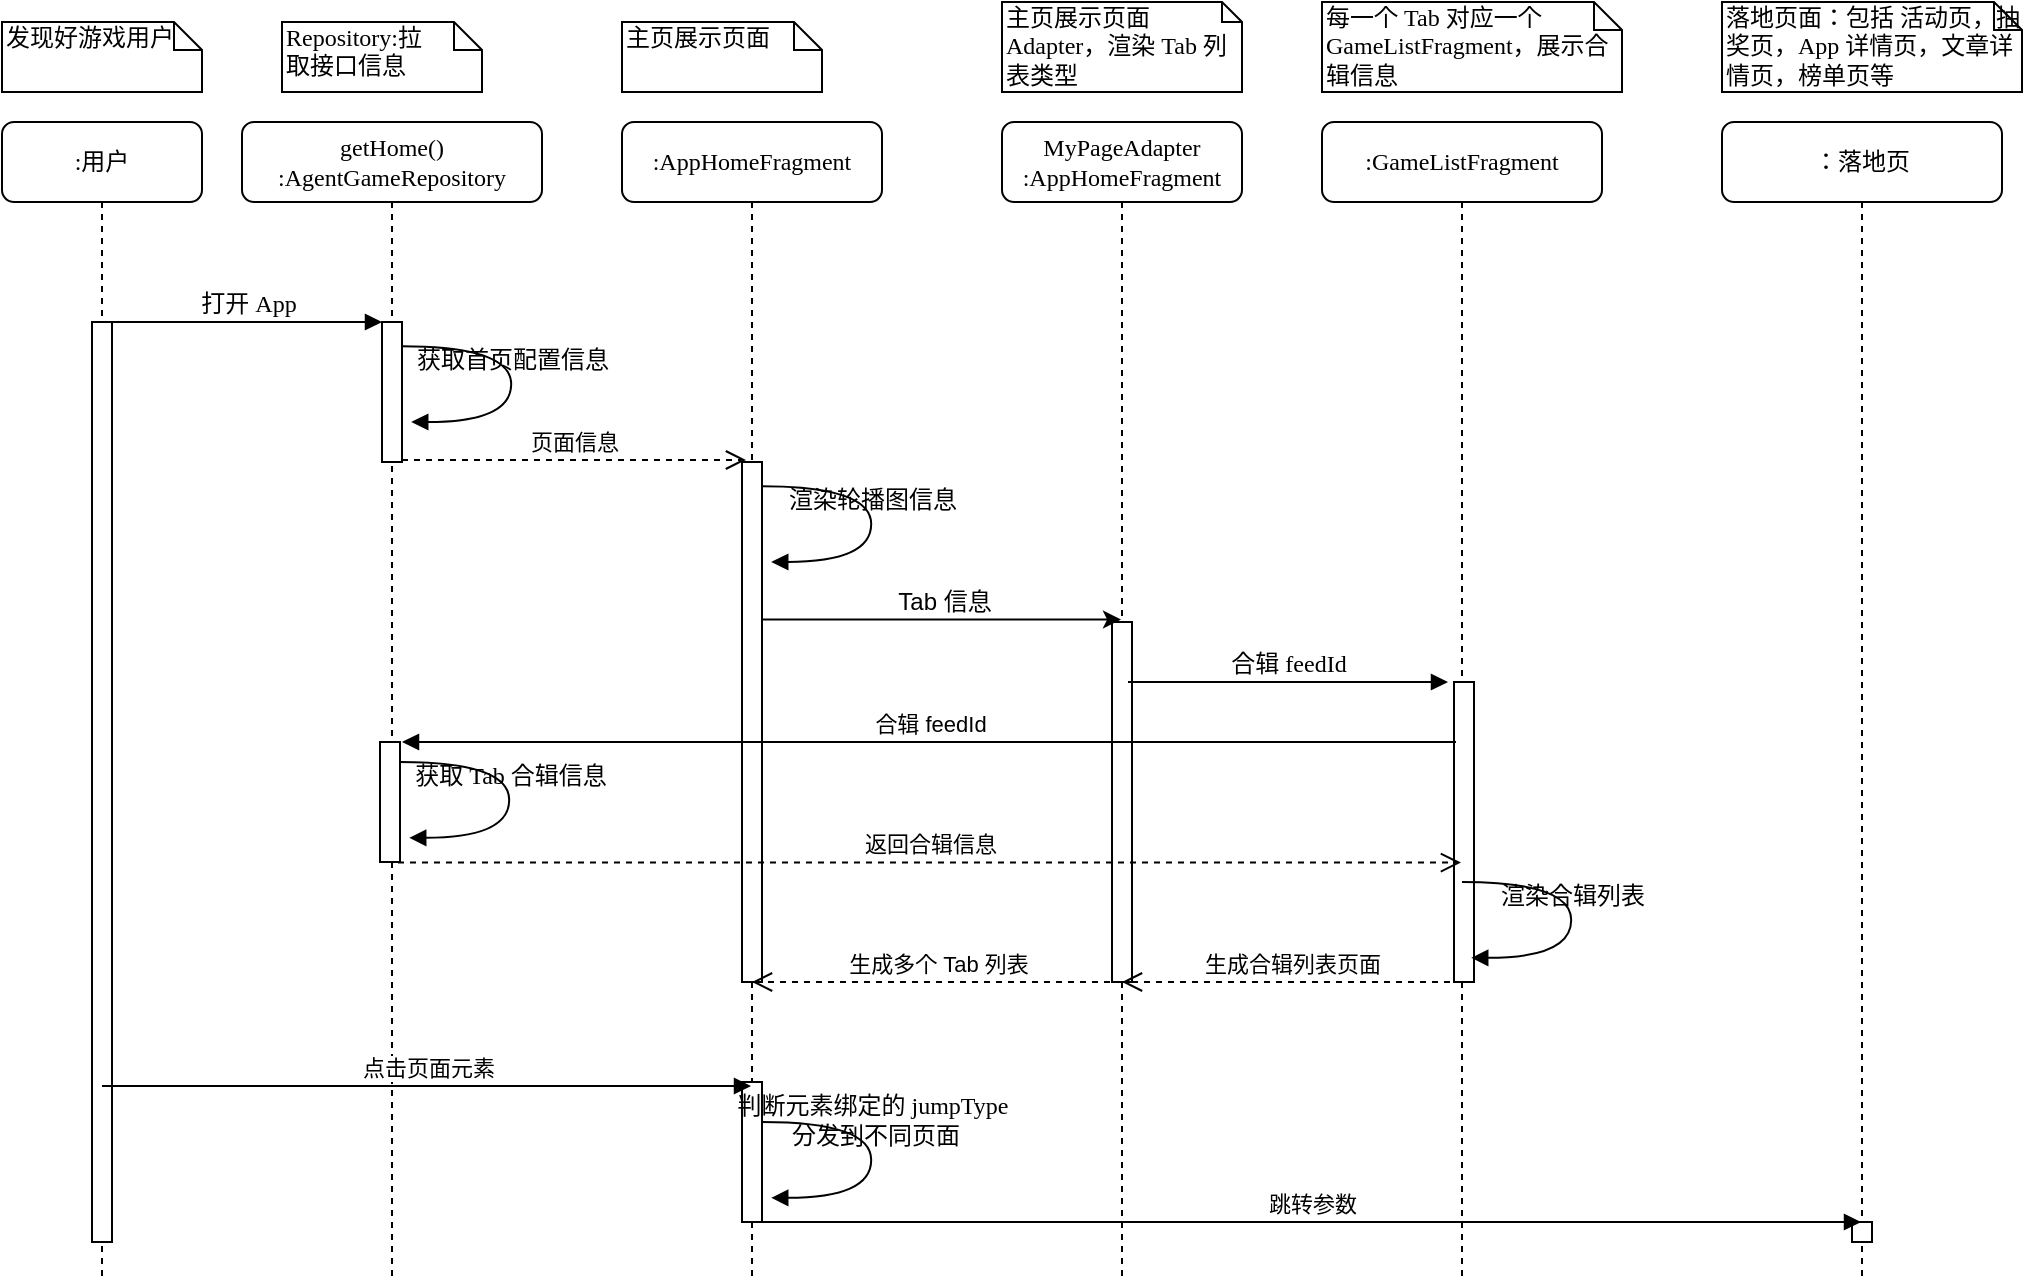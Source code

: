 <mxfile version="14.2.7" type="github">
  <diagram name="Page-1" id="13e1069c-82ec-6db2-03f1-153e76fe0fe0">
    <mxGraphModel dx="1422" dy="762" grid="0" gridSize="10" guides="1" tooltips="1" connect="1" arrows="1" fold="1" page="1" pageScale="1" pageWidth="4681" pageHeight="3300" background="#ffffff" math="0" shadow="0">
      <root>
        <mxCell id="0" />
        <mxCell id="1" parent="0" />
        <mxCell id="7baba1c4bc27f4b0-2" value="getHome()&lt;br&gt;:AgentGameRepository" style="shape=umlLifeline;perimeter=lifelinePerimeter;whiteSpace=wrap;html=1;container=1;collapsible=0;recursiveResize=0;outlineConnect=0;rounded=1;shadow=0;comic=0;labelBackgroundColor=none;strokeWidth=1;fontFamily=Verdana;fontSize=12;align=center;" parent="1" vertex="1">
          <mxGeometry x="220" y="80" width="150" height="580" as="geometry" />
        </mxCell>
        <mxCell id="7baba1c4bc27f4b0-10" value="" style="html=1;points=[];perimeter=orthogonalPerimeter;rounded=0;shadow=0;comic=0;labelBackgroundColor=none;strokeWidth=1;fontFamily=Verdana;fontSize=12;align=center;" parent="7baba1c4bc27f4b0-2" vertex="1">
          <mxGeometry x="70" y="100" width="10" height="70" as="geometry" />
        </mxCell>
        <mxCell id="7baba1c4bc27f4b0-7" value=":GameListFragment" style="shape=umlLifeline;perimeter=lifelinePerimeter;whiteSpace=wrap;html=1;container=1;collapsible=0;recursiveResize=0;outlineConnect=0;rounded=1;shadow=0;comic=0;labelBackgroundColor=none;strokeWidth=1;fontFamily=Verdana;fontSize=12;align=center;" parent="1" vertex="1">
          <mxGeometry x="760" y="80" width="140" height="580" as="geometry" />
        </mxCell>
        <mxCell id="0LGsHGUQho07r74BYmYu-15" value="" style="html=1;points=[];perimeter=orthogonalPerimeter;rounded=0;shadow=0;comic=0;labelBackgroundColor=none;strokeWidth=1;fontFamily=Verdana;fontSize=12;align=center;" vertex="1" parent="7baba1c4bc27f4b0-7">
          <mxGeometry x="66" y="280" width="10" height="150" as="geometry" />
        </mxCell>
        <mxCell id="7baba1c4bc27f4b0-8" value=":用户" style="shape=umlLifeline;perimeter=lifelinePerimeter;whiteSpace=wrap;html=1;container=1;collapsible=0;recursiveResize=0;outlineConnect=0;rounded=1;shadow=0;comic=0;labelBackgroundColor=none;strokeWidth=1;fontFamily=Verdana;fontSize=12;align=center;" parent="1" vertex="1">
          <mxGeometry x="100" y="80" width="100" height="580" as="geometry" />
        </mxCell>
        <mxCell id="7baba1c4bc27f4b0-9" value="" style="html=1;points=[];perimeter=orthogonalPerimeter;rounded=0;shadow=0;comic=0;labelBackgroundColor=none;strokeWidth=1;fontFamily=Verdana;fontSize=12;align=center;" parent="7baba1c4bc27f4b0-8" vertex="1">
          <mxGeometry x="45" y="100" width="10" height="460" as="geometry" />
        </mxCell>
        <mxCell id="7baba1c4bc27f4b0-11" value="打开 App" style="html=1;verticalAlign=bottom;endArrow=block;entryX=0;entryY=0;labelBackgroundColor=none;fontFamily=Verdana;fontSize=12;edgeStyle=elbowEdgeStyle;elbow=vertical;" parent="1" source="7baba1c4bc27f4b0-9" target="7baba1c4bc27f4b0-10" edge="1">
          <mxGeometry relative="1" as="geometry">
            <mxPoint x="220" y="190" as="sourcePoint" />
            <Array as="points">
              <mxPoint x="190" y="180" />
              <mxPoint x="180" y="190" />
            </Array>
          </mxGeometry>
        </mxCell>
        <mxCell id="7baba1c4bc27f4b0-40" value="发现好游戏用户" style="shape=note;whiteSpace=wrap;html=1;size=14;verticalAlign=top;align=left;spacingTop=-6;rounded=0;shadow=0;comic=0;labelBackgroundColor=none;strokeWidth=1;fontFamily=Verdana;fontSize=12" parent="1" vertex="1">
          <mxGeometry x="100" y="30" width="100" height="35" as="geometry" />
        </mxCell>
        <mxCell id="7baba1c4bc27f4b0-41" value="Repository:拉&lt;br&gt;取接口信息" style="shape=note;whiteSpace=wrap;html=1;size=14;verticalAlign=top;align=left;spacingTop=-6;rounded=0;shadow=0;comic=0;labelBackgroundColor=none;strokeWidth=1;fontFamily=Verdana;fontSize=12" parent="1" vertex="1">
          <mxGeometry x="240" y="30" width="100" height="35" as="geometry" />
        </mxCell>
        <mxCell id="7baba1c4bc27f4b0-46" value="每一个 Tab 对应一个 GameListFragment，展示合辑信息" style="shape=note;whiteSpace=wrap;html=1;size=14;verticalAlign=top;align=left;spacingTop=-6;rounded=0;shadow=0;comic=0;labelBackgroundColor=none;strokeWidth=1;fontFamily=Verdana;fontSize=12" parent="1" vertex="1">
          <mxGeometry x="760" y="20" width="150" height="45" as="geometry" />
        </mxCell>
        <mxCell id="0LGsHGUQho07r74BYmYu-1" value="获取首页配置信息&lt;br&gt;" style="html=1;verticalAlign=bottom;endArrow=block;labelBackgroundColor=none;fontFamily=Verdana;fontSize=12;elbow=vertical;edgeStyle=orthogonalEdgeStyle;curved=1;entryX=1;entryY=0.286;entryPerimeter=0;exitX=1.038;exitY=0.345;exitPerimeter=0;" edge="1" parent="1">
          <mxGeometry relative="1" as="geometry">
            <mxPoint x="300.0" y="192.08" as="sourcePoint" />
            <mxPoint x="304.62" y="230" as="targetPoint" />
            <Array as="points">
              <mxPoint x="354.62" y="191.98" />
              <mxPoint x="354.62" y="229.98" />
            </Array>
          </mxGeometry>
        </mxCell>
        <mxCell id="0LGsHGUQho07r74BYmYu-2" value=":AppHomeFragment" style="shape=umlLifeline;perimeter=lifelinePerimeter;whiteSpace=wrap;html=1;container=1;collapsible=0;recursiveResize=0;outlineConnect=0;rounded=1;shadow=0;comic=0;labelBackgroundColor=none;strokeWidth=1;fontFamily=Verdana;fontSize=12;align=center;" vertex="1" parent="1">
          <mxGeometry x="410" y="80" width="130" height="580" as="geometry" />
        </mxCell>
        <mxCell id="0LGsHGUQho07r74BYmYu-3" value="" style="html=1;points=[];perimeter=orthogonalPerimeter;rounded=0;shadow=0;comic=0;labelBackgroundColor=none;strokeWidth=1;fontFamily=Verdana;fontSize=12;align=center;" vertex="1" parent="0LGsHGUQho07r74BYmYu-2">
          <mxGeometry x="60" y="170" width="10" height="260" as="geometry" />
        </mxCell>
        <mxCell id="0LGsHGUQho07r74BYmYu-28" value="" style="html=1;points=[];perimeter=orthogonalPerimeter;" vertex="1" parent="0LGsHGUQho07r74BYmYu-2">
          <mxGeometry x="60" y="480" width="10" height="70" as="geometry" />
        </mxCell>
        <mxCell id="0LGsHGUQho07r74BYmYu-4" value="主页展示页面" style="shape=note;whiteSpace=wrap;html=1;size=14;verticalAlign=top;align=left;spacingTop=-6;rounded=0;shadow=0;comic=0;labelBackgroundColor=none;strokeWidth=1;fontFamily=Verdana;fontSize=12" vertex="1" parent="1">
          <mxGeometry x="410" y="30" width="100" height="35" as="geometry" />
        </mxCell>
        <mxCell id="0LGsHGUQho07r74BYmYu-6" value="渲染轮播图信息" style="html=1;verticalAlign=bottom;endArrow=block;labelBackgroundColor=none;fontFamily=Verdana;fontSize=12;elbow=vertical;edgeStyle=orthogonalEdgeStyle;curved=1;entryX=1;entryY=0.286;entryPerimeter=0;exitX=1.038;exitY=0.345;exitPerimeter=0;" edge="1" parent="1">
          <mxGeometry relative="1" as="geometry">
            <mxPoint x="480.0" y="262.08" as="sourcePoint" />
            <mxPoint x="484.62" y="300" as="targetPoint" />
            <Array as="points">
              <mxPoint x="534.62" y="261.98" />
              <mxPoint x="534.62" y="299.98" />
            </Array>
          </mxGeometry>
        </mxCell>
        <mxCell id="0LGsHGUQho07r74BYmYu-8" value="MyPageAdapter&lt;br&gt;:AppHomeFragment" style="shape=umlLifeline;perimeter=lifelinePerimeter;whiteSpace=wrap;html=1;container=1;collapsible=0;recursiveResize=0;outlineConnect=0;rounded=1;shadow=0;comic=0;labelBackgroundColor=none;strokeWidth=1;fontFamily=Verdana;fontSize=12;align=center;" vertex="1" parent="1">
          <mxGeometry x="600" y="80" width="120" height="580" as="geometry" />
        </mxCell>
        <mxCell id="0LGsHGUQho07r74BYmYu-9" value="" style="html=1;points=[];perimeter=orthogonalPerimeter;rounded=0;shadow=0;comic=0;labelBackgroundColor=none;strokeWidth=1;fontFamily=Verdana;fontSize=12;align=center;" vertex="1" parent="0LGsHGUQho07r74BYmYu-8">
          <mxGeometry x="55" y="250" width="10" height="180" as="geometry" />
        </mxCell>
        <mxCell id="0LGsHGUQho07r74BYmYu-10" value="主页展示页面 Adapter，渲染 Tab 列表类型" style="shape=note;whiteSpace=wrap;html=1;size=10;verticalAlign=top;align=left;spacingTop=-6;rounded=0;shadow=0;comic=0;labelBackgroundColor=none;strokeWidth=1;fontFamily=Verdana;fontSize=12" vertex="1" parent="1">
          <mxGeometry x="600" y="20" width="120" height="45" as="geometry" />
        </mxCell>
        <mxCell id="0LGsHGUQho07r74BYmYu-13" value="" style="endArrow=classic;html=1;exitX=1;exitY=0.395;exitDx=0;exitDy=0;exitPerimeter=0;" edge="1" parent="1">
          <mxGeometry width="50" height="50" relative="1" as="geometry">
            <mxPoint x="480" y="328.8" as="sourcePoint" />
            <mxPoint x="659.5" y="328.8" as="targetPoint" />
          </mxGeometry>
        </mxCell>
        <mxCell id="0LGsHGUQho07r74BYmYu-14" value="Tab 信息" style="text;html=1;align=center;verticalAlign=middle;resizable=0;points=[];autosize=1;" vertex="1" parent="1">
          <mxGeometry x="542" y="311" width="57" height="18" as="geometry" />
        </mxCell>
        <mxCell id="0LGsHGUQho07r74BYmYu-16" value="合辑 feedId" style="html=1;verticalAlign=bottom;endArrow=block;labelBackgroundColor=none;fontFamily=Verdana;fontSize=12;edgeStyle=elbowEdgeStyle;elbow=vertical;" edge="1" parent="1">
          <mxGeometry relative="1" as="geometry">
            <mxPoint x="663" y="360" as="sourcePoint" />
            <Array as="points" />
            <mxPoint x="823" y="360" as="targetPoint" />
          </mxGeometry>
        </mxCell>
        <mxCell id="0LGsHGUQho07r74BYmYu-19" value="页面信息" style="html=1;verticalAlign=bottom;endArrow=open;dashed=1;endSize=8;entryX=0.2;entryY=-0.015;entryDx=0;entryDy=0;entryPerimeter=0;" edge="1" parent="1">
          <mxGeometry relative="1" as="geometry">
            <mxPoint x="300" y="249" as="sourcePoint" />
            <mxPoint x="472" y="249" as="targetPoint" />
          </mxGeometry>
        </mxCell>
        <mxCell id="0LGsHGUQho07r74BYmYu-20" value="合辑 feedId" style="html=1;verticalAlign=bottom;endArrow=block;exitX=0.1;exitY=0.2;exitDx=0;exitDy=0;exitPerimeter=0;" edge="1" parent="1" source="0LGsHGUQho07r74BYmYu-15">
          <mxGeometry width="80" relative="1" as="geometry">
            <mxPoint x="350" y="530" as="sourcePoint" />
            <mxPoint x="300" y="390" as="targetPoint" />
          </mxGeometry>
        </mxCell>
        <mxCell id="0LGsHGUQho07r74BYmYu-21" value="" style="html=1;points=[];perimeter=orthogonalPerimeter;" vertex="1" parent="1">
          <mxGeometry x="289" y="390" width="10" height="60" as="geometry" />
        </mxCell>
        <mxCell id="0LGsHGUQho07r74BYmYu-23" value="获取 Tab 合辑信息&lt;br&gt;" style="html=1;verticalAlign=bottom;endArrow=block;labelBackgroundColor=none;fontFamily=Verdana;fontSize=12;elbow=vertical;edgeStyle=orthogonalEdgeStyle;curved=1;entryX=1;entryY=0.286;entryPerimeter=0;exitX=1.038;exitY=0.345;exitPerimeter=0;" edge="1" parent="1">
          <mxGeometry relative="1" as="geometry">
            <mxPoint x="299" y="400.0" as="sourcePoint" />
            <mxPoint x="303.62" y="437.92" as="targetPoint" />
            <Array as="points">
              <mxPoint x="353.62" y="399.9" />
              <mxPoint x="353.62" y="437.9" />
            </Array>
          </mxGeometry>
        </mxCell>
        <mxCell id="0LGsHGUQho07r74BYmYu-24" value="返回合辑信息" style="html=1;verticalAlign=bottom;endArrow=open;dashed=1;endSize=8;exitX=0.9;exitY=0.738;exitDx=0;exitDy=0;exitPerimeter=0;" edge="1" parent="1">
          <mxGeometry relative="1" as="geometry">
            <mxPoint x="298" y="450.28" as="sourcePoint" />
            <mxPoint x="829.5" y="450.28" as="targetPoint" />
          </mxGeometry>
        </mxCell>
        <mxCell id="0LGsHGUQho07r74BYmYu-25" value="渲染合辑列表" style="html=1;verticalAlign=bottom;endArrow=block;labelBackgroundColor=none;fontFamily=Verdana;fontSize=12;elbow=vertical;edgeStyle=orthogonalEdgeStyle;curved=1;entryX=1;entryY=0.286;entryPerimeter=0;exitX=1.038;exitY=0.345;exitPerimeter=0;" edge="1" parent="1">
          <mxGeometry relative="1" as="geometry">
            <mxPoint x="830" y="460.0" as="sourcePoint" />
            <mxPoint x="834.62" y="497.92" as="targetPoint" />
            <Array as="points">
              <mxPoint x="884.62" y="459.9" />
              <mxPoint x="884.62" y="497.9" />
            </Array>
          </mxGeometry>
        </mxCell>
        <mxCell id="0LGsHGUQho07r74BYmYu-26" value="生成合辑列表页面" style="html=1;verticalAlign=bottom;endArrow=open;dashed=1;endSize=8;" edge="1" parent="1" target="0LGsHGUQho07r74BYmYu-8">
          <mxGeometry relative="1" as="geometry">
            <mxPoint x="830" y="510" as="sourcePoint" />
            <mxPoint x="750" y="510" as="targetPoint" />
          </mxGeometry>
        </mxCell>
        <mxCell id="0LGsHGUQho07r74BYmYu-27" value="生成多个 Tab 列表" style="html=1;verticalAlign=bottom;endArrow=open;dashed=1;endSize=8;" edge="1" parent="1" target="0LGsHGUQho07r74BYmYu-2">
          <mxGeometry relative="1" as="geometry">
            <mxPoint x="660" y="510" as="sourcePoint" />
            <mxPoint x="580" y="510" as="targetPoint" />
          </mxGeometry>
        </mxCell>
        <mxCell id="0LGsHGUQho07r74BYmYu-29" value="点击页面元素" style="html=1;verticalAlign=bottom;endArrow=block;" edge="1" parent="1">
          <mxGeometry width="80" relative="1" as="geometry">
            <mxPoint x="150" y="562" as="sourcePoint" />
            <mxPoint x="474.5" y="562" as="targetPoint" />
          </mxGeometry>
        </mxCell>
        <mxCell id="0LGsHGUQho07r74BYmYu-30" value="：落地页" style="shape=umlLifeline;perimeter=lifelinePerimeter;whiteSpace=wrap;html=1;container=1;collapsible=0;recursiveResize=0;outlineConnect=0;rounded=1;shadow=0;comic=0;labelBackgroundColor=none;strokeWidth=1;fontFamily=Verdana;fontSize=12;align=center;" vertex="1" parent="1">
          <mxGeometry x="960" y="80" width="140" height="580" as="geometry" />
        </mxCell>
        <mxCell id="0LGsHGUQho07r74BYmYu-32" value="落地页面：包括 活动页，抽奖页，App 详情页，文章详情页，榜单页等" style="shape=note;whiteSpace=wrap;html=1;size=14;verticalAlign=top;align=left;spacingTop=-6;rounded=0;shadow=0;comic=0;labelBackgroundColor=none;strokeWidth=1;fontFamily=Verdana;fontSize=12" vertex="1" parent="1">
          <mxGeometry x="960" y="20" width="150" height="45" as="geometry" />
        </mxCell>
        <mxCell id="0LGsHGUQho07r74BYmYu-33" value="判断元素绑定的 jumpType&lt;br&gt;&amp;nbsp;分发到不同页面" style="html=1;verticalAlign=bottom;endArrow=block;labelBackgroundColor=none;fontFamily=Verdana;fontSize=12;elbow=vertical;edgeStyle=orthogonalEdgeStyle;curved=1;entryX=1;entryY=0.286;entryPerimeter=0;exitX=1.038;exitY=0.345;exitPerimeter=0;" edge="1" parent="1">
          <mxGeometry relative="1" as="geometry">
            <mxPoint x="480" y="580" as="sourcePoint" />
            <mxPoint x="484.62" y="617.92" as="targetPoint" />
            <Array as="points">
              <mxPoint x="534.62" y="579.9" />
              <mxPoint x="534.62" y="617.9" />
            </Array>
          </mxGeometry>
        </mxCell>
        <mxCell id="0LGsHGUQho07r74BYmYu-31" value="" style="html=1;points=[];perimeter=orthogonalPerimeter;rounded=0;shadow=0;comic=0;labelBackgroundColor=none;strokeWidth=1;fontFamily=Verdana;fontSize=12;align=center;" vertex="1" parent="1">
          <mxGeometry x="1025" y="630" width="10" height="10" as="geometry" />
        </mxCell>
        <mxCell id="0LGsHGUQho07r74BYmYu-34" value="跳转参数" style="html=1;verticalAlign=bottom;endArrow=block;" edge="1" parent="1" target="0LGsHGUQho07r74BYmYu-30">
          <mxGeometry width="80" relative="1" as="geometry">
            <mxPoint x="480" y="630" as="sourcePoint" />
            <mxPoint x="560" y="630" as="targetPoint" />
          </mxGeometry>
        </mxCell>
      </root>
    </mxGraphModel>
  </diagram>
</mxfile>
